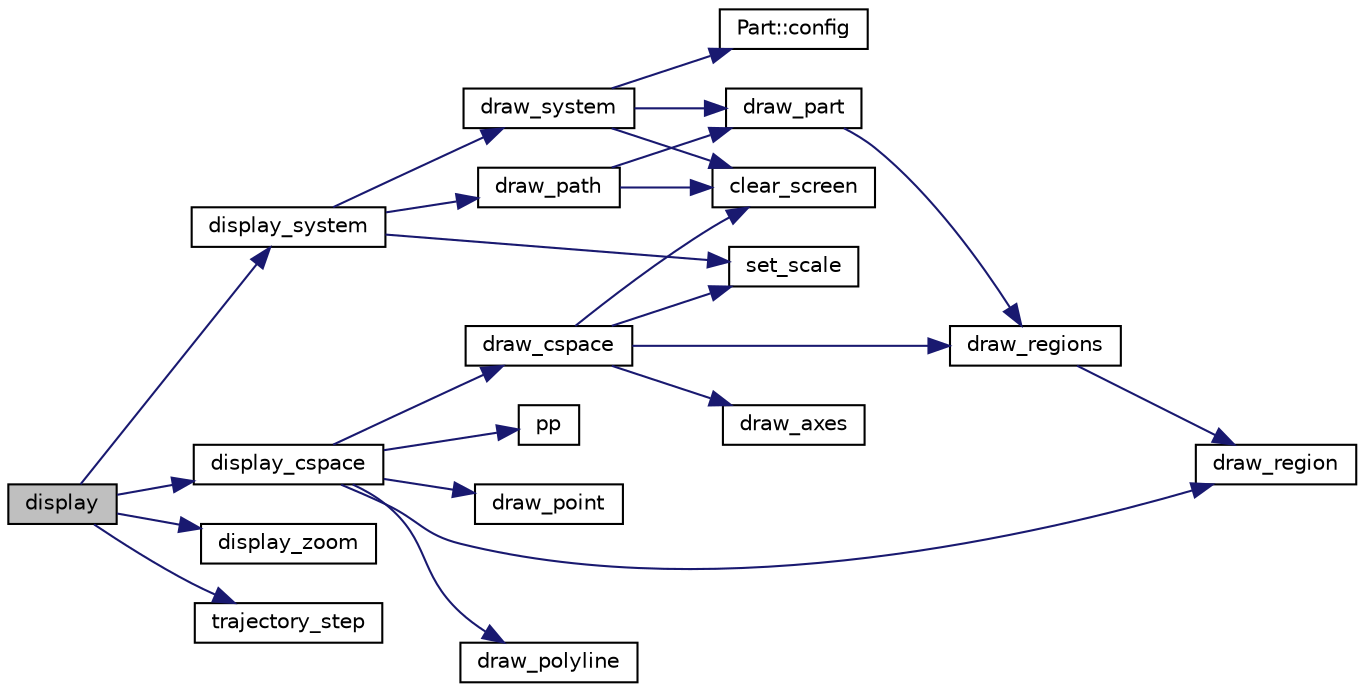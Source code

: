 digraph "display"
{
 // LATEX_PDF_SIZE
  edge [fontname="Helvetica",fontsize="10",labelfontname="Helvetica",labelfontsize="10"];
  node [fontname="Helvetica",fontsize="10",shape=record];
  rankdir="LR";
  Node1 [label="display",height=0.2,width=0.4,color="black", fillcolor="grey75", style="filled", fontcolor="black",tooltip=" "];
  Node1 -> Node2 [color="midnightblue",fontsize="10",style="solid",fontname="Helvetica"];
  Node2 [label="display_cspace",height=0.2,width=0.4,color="black", fillcolor="white", style="filled",URL="$de/dea/plot_8_c.html#a84125b064e20f72dfb3d1e3c10fb00bc",tooltip=" "];
  Node2 -> Node3 [color="midnightblue",fontsize="10",style="solid",fontname="Helvetica"];
  Node3 [label="draw_cspace",height=0.2,width=0.4,color="black", fillcolor="white", style="filled",URL="$de/dea/plot_8_c.html#a316ff9f70f0c2e63e2d6c5bbdf8d146a",tooltip=" "];
  Node3 -> Node4 [color="midnightblue",fontsize="10",style="solid",fontname="Helvetica"];
  Node4 [label="clear_screen",height=0.2,width=0.4,color="black", fillcolor="white", style="filled",URL="$de/dea/plot_8_c.html#a14140b0edb7c242f56db6df499238a16",tooltip=" "];
  Node3 -> Node5 [color="midnightblue",fontsize="10",style="solid",fontname="Helvetica"];
  Node5 [label="draw_axes",height=0.2,width=0.4,color="black", fillcolor="white", style="filled",URL="$de/dea/plot_8_c.html#a1832d4cf8fb02ee637a1369e0ed2839f",tooltip=" "];
  Node3 -> Node6 [color="midnightblue",fontsize="10",style="solid",fontname="Helvetica"];
  Node6 [label="draw_regions",height=0.2,width=0.4,color="black", fillcolor="white", style="filled",URL="$de/dea/plot_8_c.html#a5aefb59e148882dfbbdb6d8f3ff2bbad",tooltip=" "];
  Node6 -> Node7 [color="midnightblue",fontsize="10",style="solid",fontname="Helvetica"];
  Node7 [label="draw_region",height=0.2,width=0.4,color="black", fillcolor="white", style="filled",URL="$de/dea/plot_8_c.html#afe375bad95ea129e61fe4bdba6452031",tooltip=" "];
  Node3 -> Node8 [color="midnightblue",fontsize="10",style="solid",fontname="Helvetica"];
  Node8 [label="set_scale",height=0.2,width=0.4,color="black", fillcolor="white", style="filled",URL="$de/dea/plot_8_c.html#acc8535475cd6ce212ff3a1c0c32dd93e",tooltip=" "];
  Node2 -> Node9 [color="midnightblue",fontsize="10",style="solid",fontname="Helvetica"];
  Node9 [label="draw_point",height=0.2,width=0.4,color="black", fillcolor="white", style="filled",URL="$de/dea/plot_8_c.html#a1facf720333ee2a104fe133404f858a9",tooltip=" "];
  Node2 -> Node10 [color="midnightblue",fontsize="10",style="solid",fontname="Helvetica"];
  Node10 [label="draw_polyline",height=0.2,width=0.4,color="black", fillcolor="white", style="filled",URL="$de/dea/plot_8_c.html#ace224f719f18c6d268b1704dd0f59d54",tooltip=" "];
  Node2 -> Node7 [color="midnightblue",fontsize="10",style="solid",fontname="Helvetica"];
  Node2 -> Node11 [color="midnightblue",fontsize="10",style="solid",fontname="Helvetica"];
  Node11 [label="pp",height=0.2,width=0.4,color="black", fillcolor="white", style="filled",URL="$d0/d11/arrange_8_c.html#ab651de1ff5f6582055d2ea11002c5db1",tooltip=" "];
  Node1 -> Node12 [color="midnightblue",fontsize="10",style="solid",fontname="Helvetica"];
  Node12 [label="display_system",height=0.2,width=0.4,color="black", fillcolor="white", style="filled",URL="$de/dea/plot_8_c.html#a42af89e8bcdc3d1dadfb9834d27de23b",tooltip=" "];
  Node12 -> Node13 [color="midnightblue",fontsize="10",style="solid",fontname="Helvetica"];
  Node13 [label="draw_path",height=0.2,width=0.4,color="black", fillcolor="white", style="filled",URL="$de/dea/plot_8_c.html#a328c65c9d83532218a29de873a899ec0",tooltip=" "];
  Node13 -> Node4 [color="midnightblue",fontsize="10",style="solid",fontname="Helvetica"];
  Node13 -> Node14 [color="midnightblue",fontsize="10",style="solid",fontname="Helvetica"];
  Node14 [label="draw_part",height=0.2,width=0.4,color="black", fillcolor="white", style="filled",URL="$de/dea/plot_8_c.html#a07c658ba862fdc5e128b71181ab04c02",tooltip=" "];
  Node14 -> Node6 [color="midnightblue",fontsize="10",style="solid",fontname="Helvetica"];
  Node12 -> Node15 [color="midnightblue",fontsize="10",style="solid",fontname="Helvetica"];
  Node15 [label="draw_system",height=0.2,width=0.4,color="black", fillcolor="white", style="filled",URL="$de/dea/plot_8_c.html#a5f72991813254a5fd45b0b3099c754e2",tooltip=" "];
  Node15 -> Node4 [color="midnightblue",fontsize="10",style="solid",fontname="Helvetica"];
  Node15 -> Node16 [color="midnightblue",fontsize="10",style="solid",fontname="Helvetica"];
  Node16 [label="Part::config",height=0.2,width=0.4,color="black", fillcolor="white", style="filled",URL="$db/d16/class_part.html#a8b57fc149d2a21377df8abe928c92294",tooltip=" "];
  Node15 -> Node14 [color="midnightblue",fontsize="10",style="solid",fontname="Helvetica"];
  Node12 -> Node8 [color="midnightblue",fontsize="10",style="solid",fontname="Helvetica"];
  Node1 -> Node17 [color="midnightblue",fontsize="10",style="solid",fontname="Helvetica"];
  Node17 [label="display_zoom",height=0.2,width=0.4,color="black", fillcolor="white", style="filled",URL="$de/dea/plot_8_c.html#a7e05759a10ccd66532222037e3ba8a61",tooltip=" "];
  Node1 -> Node18 [color="midnightblue",fontsize="10",style="solid",fontname="Helvetica"];
  Node18 [label="trajectory_step",height=0.2,width=0.4,color="black", fillcolor="white", style="filled",URL="$de/dea/plot_8_c.html#a892e4e46655002b05d572309a49e2e2f",tooltip=" "];
}
